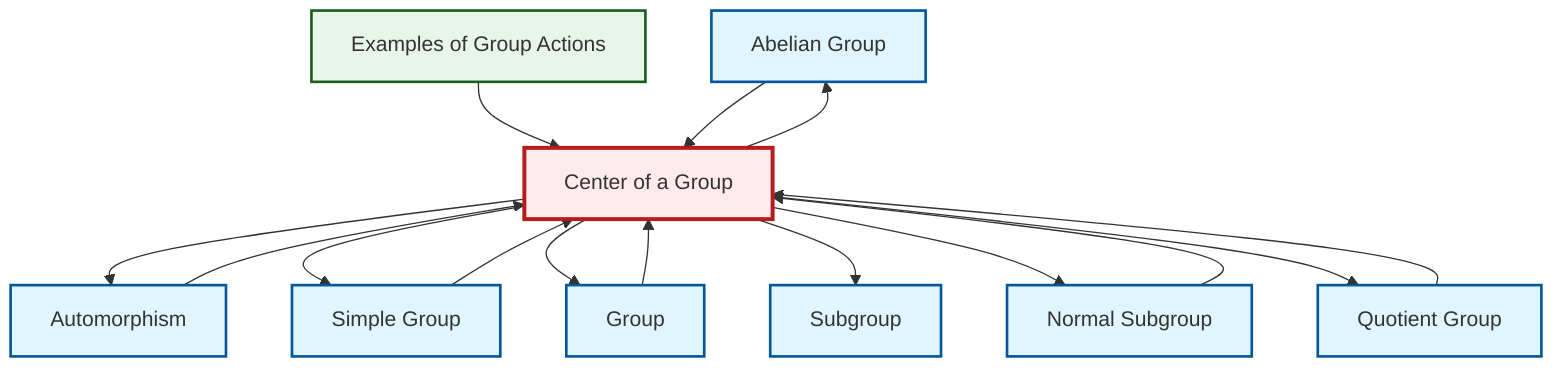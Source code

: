graph TD
    classDef definition fill:#e1f5fe,stroke:#01579b,stroke-width:2px
    classDef theorem fill:#f3e5f5,stroke:#4a148c,stroke-width:2px
    classDef axiom fill:#fff3e0,stroke:#e65100,stroke-width:2px
    classDef example fill:#e8f5e9,stroke:#1b5e20,stroke-width:2px
    classDef current fill:#ffebee,stroke:#b71c1c,stroke-width:3px
    def-abelian-group["Abelian Group"]:::definition
    def-subgroup["Subgroup"]:::definition
    def-quotient-group["Quotient Group"]:::definition
    def-group["Group"]:::definition
    def-normal-subgroup["Normal Subgroup"]:::definition
    def-automorphism["Automorphism"]:::definition
    ex-group-action-examples["Examples of Group Actions"]:::example
    def-simple-group["Simple Group"]:::definition
    def-center-of-group["Center of a Group"]:::definition
    def-center-of-group --> def-automorphism
    ex-group-action-examples --> def-center-of-group
    def-center-of-group --> def-simple-group
    def-automorphism --> def-center-of-group
    def-center-of-group --> def-abelian-group
    def-group --> def-center-of-group
    def-center-of-group --> def-group
    def-normal-subgroup --> def-center-of-group
    def-center-of-group --> def-subgroup
    def-center-of-group --> def-normal-subgroup
    def-quotient-group --> def-center-of-group
    def-center-of-group --> def-quotient-group
    def-abelian-group --> def-center-of-group
    def-simple-group --> def-center-of-group
    class def-center-of-group current